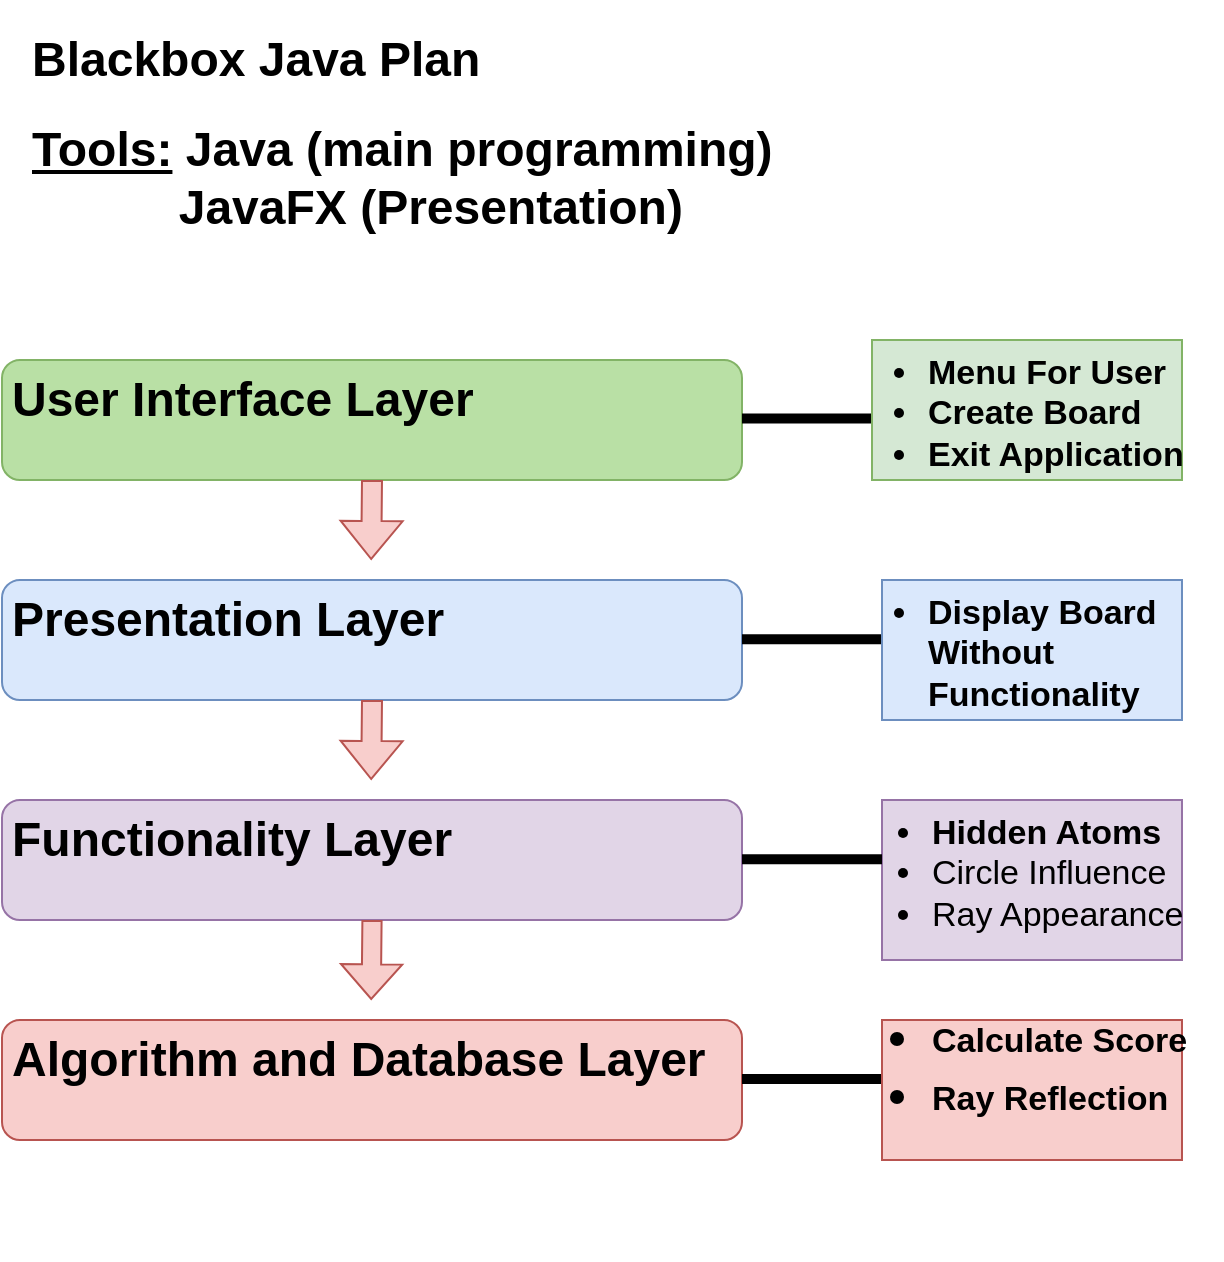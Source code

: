 <mxfile version="23.0.2" type="device">
  <diagram name="Page-1" id="e7e014a7-5840-1c2e-5031-d8a46d1fe8dd">
    <mxGraphModel dx="1257" dy="657" grid="1" gridSize="10" guides="1" tooltips="1" connect="1" arrows="1" fold="1" page="1" pageScale="1" pageWidth="1169" pageHeight="826" background="none" math="0" shadow="0">
      <root>
        <mxCell id="0" />
        <mxCell id="1" parent="0" />
        <mxCell id="Ipxi1V8DxF3I4K90bKjH-41" value="" style="rounded=1;whiteSpace=wrap;html=1;fillColor=#B9E0A5;strokeColor=#82b366;" vertex="1" parent="1">
          <mxGeometry x="90" y="180" width="370" height="60" as="geometry" />
        </mxCell>
        <mxCell id="Ipxi1V8DxF3I4K90bKjH-42" value="&lt;h1&gt;User Interface Layer&lt;/h1&gt;" style="text;html=1;strokeColor=none;fillColor=none;spacing=5;spacingTop=-20;whiteSpace=wrap;overflow=hidden;rounded=0;" vertex="1" parent="1">
          <mxGeometry x="90" y="180" width="370" height="60" as="geometry" />
        </mxCell>
        <mxCell id="Ipxi1V8DxF3I4K90bKjH-43" value="" style="endArrow=none;html=1;rounded=0;strokeWidth=5;" edge="1" parent="1">
          <mxGeometry width="50" height="50" relative="1" as="geometry">
            <mxPoint x="460" y="209.29" as="sourcePoint" />
            <mxPoint x="530" y="209.29" as="targetPoint" />
          </mxGeometry>
        </mxCell>
        <mxCell id="Ipxi1V8DxF3I4K90bKjH-47" value="" style="rounded=0;whiteSpace=wrap;html=1;fillColor=#d5e8d4;strokeColor=#82b366;" vertex="1" parent="1">
          <mxGeometry x="525" y="170" width="155" height="70" as="geometry" />
        </mxCell>
        <mxCell id="Ipxi1V8DxF3I4K90bKjH-48" value="&lt;h1 style=&quot;font-size: 17px;&quot;&gt;&lt;ul&gt;&lt;li&gt;Menu For User&lt;/li&gt;&lt;li&gt;Create Board&lt;/li&gt;&lt;li&gt;Exit Application&lt;/li&gt;&lt;/ul&gt;&lt;/h1&gt;" style="text;html=1;strokeColor=none;fillColor=none;spacing=5;spacingTop=-20;whiteSpace=wrap;overflow=hidden;rounded=0;" vertex="1" parent="1">
          <mxGeometry x="507.5" y="170" width="190" height="120" as="geometry" />
        </mxCell>
        <mxCell id="Ipxi1V8DxF3I4K90bKjH-49" value="" style="shape=flexArrow;endArrow=classic;html=1;rounded=0;exitX=0.5;exitY=1;exitDx=0;exitDy=0;fillColor=#f8cecc;strokeColor=#b85450;" edge="1" parent="1" source="Ipxi1V8DxF3I4K90bKjH-42">
          <mxGeometry width="50" height="50" relative="1" as="geometry">
            <mxPoint x="274.6" y="250" as="sourcePoint" />
            <mxPoint x="274.6" y="280" as="targetPoint" />
          </mxGeometry>
        </mxCell>
        <mxCell id="Ipxi1V8DxF3I4K90bKjH-50" value="" style="rounded=1;whiteSpace=wrap;html=1;fillColor=#dae8fc;strokeColor=#6c8ebf;" vertex="1" parent="1">
          <mxGeometry x="90" y="290" width="370" height="60" as="geometry" />
        </mxCell>
        <mxCell id="Ipxi1V8DxF3I4K90bKjH-51" value="&lt;h1&gt;Presentation Layer&lt;/h1&gt;" style="text;html=1;strokeColor=none;fillColor=none;spacing=5;spacingTop=-20;whiteSpace=wrap;overflow=hidden;rounded=0;" vertex="1" parent="1">
          <mxGeometry x="90" y="290" width="370" height="60" as="geometry" />
        </mxCell>
        <mxCell id="Ipxi1V8DxF3I4K90bKjH-52" value="" style="endArrow=none;html=1;rounded=0;strokeWidth=5;" edge="1" parent="1">
          <mxGeometry width="50" height="50" relative="1" as="geometry">
            <mxPoint x="460" y="319.6" as="sourcePoint" />
            <mxPoint x="530" y="319.6" as="targetPoint" />
          </mxGeometry>
        </mxCell>
        <mxCell id="Ipxi1V8DxF3I4K90bKjH-54" value="" style="rounded=0;whiteSpace=wrap;html=1;fillColor=#dae8fc;strokeColor=#6c8ebf;" vertex="1" parent="1">
          <mxGeometry x="530" y="290" width="150" height="70" as="geometry" />
        </mxCell>
        <mxCell id="Ipxi1V8DxF3I4K90bKjH-55" value="&lt;h1&gt;&lt;ul style=&quot;font-size: 17px;&quot;&gt;&lt;li&gt;Display Board Without Functionality&lt;/li&gt;&lt;/ul&gt;&lt;/h1&gt;" style="text;html=1;strokeColor=none;fillColor=none;spacing=5;spacingTop=-20;whiteSpace=wrap;overflow=hidden;rounded=0;" vertex="1" parent="1">
          <mxGeometry x="507.5" y="290" width="190" height="120" as="geometry" />
        </mxCell>
        <mxCell id="Ipxi1V8DxF3I4K90bKjH-56" value="" style="shape=flexArrow;endArrow=classic;html=1;rounded=0;exitX=0.5;exitY=1;exitDx=0;exitDy=0;fillColor=#f8cecc;strokeColor=#b85450;" edge="1" parent="1">
          <mxGeometry width="50" height="50" relative="1" as="geometry">
            <mxPoint x="275" y="350" as="sourcePoint" />
            <mxPoint x="274.6" y="390" as="targetPoint" />
          </mxGeometry>
        </mxCell>
        <mxCell id="Ipxi1V8DxF3I4K90bKjH-57" value="" style="rounded=1;whiteSpace=wrap;html=1;fillColor=#e1d5e7;strokeColor=#9673a6;" vertex="1" parent="1">
          <mxGeometry x="90" y="400" width="370" height="60" as="geometry" />
        </mxCell>
        <mxCell id="Ipxi1V8DxF3I4K90bKjH-58" value="&lt;h1&gt;Functionality Layer&lt;/h1&gt;" style="text;html=1;strokeColor=none;fillColor=none;spacing=5;spacingTop=-20;whiteSpace=wrap;overflow=hidden;rounded=0;" vertex="1" parent="1">
          <mxGeometry x="90" y="400" width="370" height="60" as="geometry" />
        </mxCell>
        <mxCell id="Ipxi1V8DxF3I4K90bKjH-60" value="" style="rounded=0;whiteSpace=wrap;html=1;fillColor=#e1d5e7;strokeColor=#9673a6;" vertex="1" parent="1">
          <mxGeometry x="530" y="400" width="150" height="80" as="geometry" />
        </mxCell>
        <mxCell id="Ipxi1V8DxF3I4K90bKjH-61" value="" style="endArrow=none;html=1;rounded=0;strokeWidth=5;" edge="1" parent="1">
          <mxGeometry width="50" height="50" relative="1" as="geometry">
            <mxPoint x="460" y="429.6" as="sourcePoint" />
            <mxPoint x="530" y="429.6" as="targetPoint" />
          </mxGeometry>
        </mxCell>
        <mxCell id="Ipxi1V8DxF3I4K90bKjH-62" value="&lt;h1 style=&quot;font-size: 17px;&quot;&gt;&lt;ul&gt;&lt;li&gt;Hidden Atoms&lt;/li&gt;&lt;li&gt;&lt;span style=&quot;background-color: initial; font-weight: normal;&quot;&gt;Circle Influence&lt;/span&gt;&lt;br&gt;&lt;/li&gt;&lt;li&gt;&lt;span style=&quot;background-color: initial; font-weight: normal;&quot;&gt;Ray Appearance&lt;/span&gt;&lt;/li&gt;&lt;/ul&gt;&lt;/h1&gt;" style="text;html=1;strokeColor=none;fillColor=none;spacing=5;spacingTop=-20;whiteSpace=wrap;overflow=hidden;rounded=0;" vertex="1" parent="1">
          <mxGeometry x="510" y="400" width="190" height="120" as="geometry" />
        </mxCell>
        <mxCell id="Ipxi1V8DxF3I4K90bKjH-63" value="" style="shape=flexArrow;endArrow=classic;html=1;rounded=0;exitX=0.5;exitY=1;exitDx=0;exitDy=0;fillColor=#f8cecc;strokeColor=#b85450;width=9.6;endSize=5.448;" edge="1" parent="1">
          <mxGeometry width="50" height="50" relative="1" as="geometry">
            <mxPoint x="275" y="460" as="sourcePoint" />
            <mxPoint x="274.6" y="500" as="targetPoint" />
          </mxGeometry>
        </mxCell>
        <mxCell id="Ipxi1V8DxF3I4K90bKjH-64" value="" style="rounded=1;whiteSpace=wrap;html=1;fillColor=#f8cecc;strokeColor=#b85450;" vertex="1" parent="1">
          <mxGeometry x="90" y="510" width="370" height="60" as="geometry" />
        </mxCell>
        <mxCell id="Ipxi1V8DxF3I4K90bKjH-65" value="&lt;h1&gt;Algorithm and Database Layer&lt;/h1&gt;" style="text;html=1;strokeColor=none;fillColor=none;spacing=5;spacingTop=-20;whiteSpace=wrap;overflow=hidden;rounded=0;" vertex="1" parent="1">
          <mxGeometry x="90" y="510" width="370" height="120" as="geometry" />
        </mxCell>
        <mxCell id="Ipxi1V8DxF3I4K90bKjH-66" value="" style="endArrow=none;html=1;rounded=0;strokeWidth=5;" edge="1" parent="1">
          <mxGeometry width="50" height="50" relative="1" as="geometry">
            <mxPoint x="460" y="539.52" as="sourcePoint" />
            <mxPoint x="530" y="539.52" as="targetPoint" />
          </mxGeometry>
        </mxCell>
        <mxCell id="Ipxi1V8DxF3I4K90bKjH-67" value="" style="rounded=0;whiteSpace=wrap;html=1;fillColor=#f8cecc;strokeColor=#b85450;" vertex="1" parent="1">
          <mxGeometry x="530" y="510" width="150" height="70" as="geometry" />
        </mxCell>
        <mxCell id="Ipxi1V8DxF3I4K90bKjH-68" value="&lt;h1 style=&quot;&quot;&gt;&lt;ul style=&quot;&quot;&gt;&lt;li style=&quot;&quot;&gt;&lt;font style=&quot;font-size: 17px;&quot;&gt;Calculate Score&lt;/font&gt;&lt;/li&gt;&lt;li style=&quot;&quot;&gt;&lt;span style=&quot;font-size: 17px;&quot;&gt;Ray Reflection&amp;nbsp;&lt;/span&gt;&lt;/li&gt;&lt;/ul&gt;&lt;/h1&gt;" style="text;html=1;strokeColor=none;fillColor=none;spacing=5;spacingTop=-20;whiteSpace=wrap;overflow=hidden;rounded=0;" vertex="1" parent="1">
          <mxGeometry x="510" y="490" width="190" height="70" as="geometry" />
        </mxCell>
        <mxCell id="Ipxi1V8DxF3I4K90bKjH-69" value="&lt;h1&gt;Blackbox Java Plan&lt;/h1&gt;&lt;div style=&quot;font-size: 24px;&quot;&gt;&lt;b&gt;&lt;u&gt;Tools:&lt;/u&gt;&amp;nbsp;Java (main programming)&lt;/b&gt;&lt;/div&gt;&lt;div style=&quot;font-size: 24px;&quot;&gt;&lt;b&gt;&lt;span style=&quot;white-space: pre;&quot;&gt;&#x9;&lt;/span&gt;&amp;nbsp; &amp;nbsp;JavaFX (Presentation)&lt;br&gt;&lt;/b&gt;&lt;/div&gt;" style="text;html=1;strokeColor=none;fillColor=none;spacing=5;spacingTop=-20;whiteSpace=wrap;overflow=hidden;rounded=0;" vertex="1" parent="1">
          <mxGeometry x="100" y="10" width="550" height="140" as="geometry" />
        </mxCell>
      </root>
    </mxGraphModel>
  </diagram>
</mxfile>
